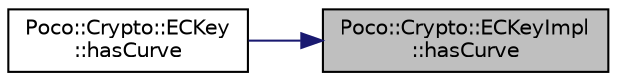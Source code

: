 digraph "Poco::Crypto::ECKeyImpl::hasCurve"
{
 // LATEX_PDF_SIZE
  edge [fontname="Helvetica",fontsize="10",labelfontname="Helvetica",labelfontsize="10"];
  node [fontname="Helvetica",fontsize="10",shape=record];
  rankdir="RL";
  Node1 [label="Poco::Crypto::ECKeyImpl\l::hasCurve",height=0.2,width=0.4,color="black", fillcolor="grey75", style="filled", fontcolor="black",tooltip=" "];
  Node1 -> Node2 [dir="back",color="midnightblue",fontsize="10",style="solid"];
  Node2 [label="Poco::Crypto::ECKey\l::hasCurve",height=0.2,width=0.4,color="black", fillcolor="white", style="filled",URL="$classPoco_1_1Crypto_1_1ECKey.html#a31fbe861b077a0a29ebeb4094a098666",tooltip=" "];
}

